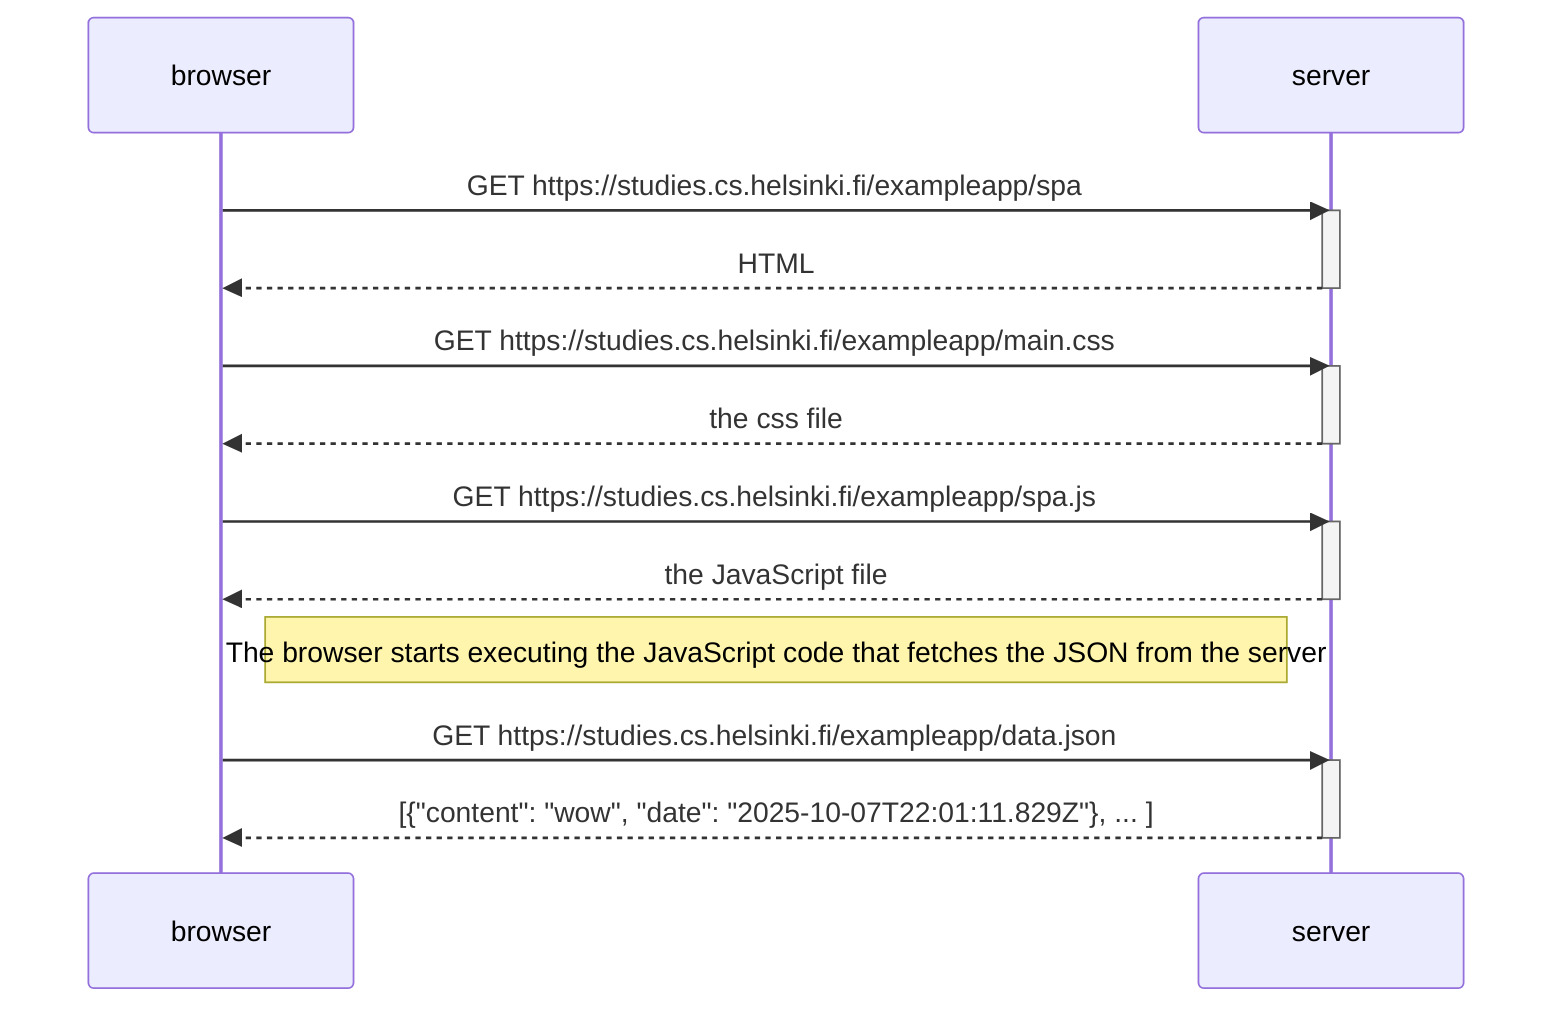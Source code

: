 sequenceDiagram
    participant browser
    participant server

    browser->>server: GET https://studies.cs.helsinki.fi/exampleapp/spa
    activate server
    server-->>browser: HTML
    deactivate server

    browser->>server: GET https://studies.cs.helsinki.fi/exampleapp/main.css
    activate server
    server-->>browser: the css file
    deactivate server

    browser->>server: GET https://studies.cs.helsinki.fi/exampleapp/spa.js
    activate server
    server-->>browser: the JavaScript file
    deactivate server

    Note right of browser: The browser starts executing the JavaScript code that fetches the JSON from the server

    browser->>server: GET https://studies.cs.helsinki.fi/exampleapp/data.json
    activate server
    server-->>browser: [{"content": "wow", "date": "2025-10-07T22:01:11.829Z"}, ... ]
    deactivate server